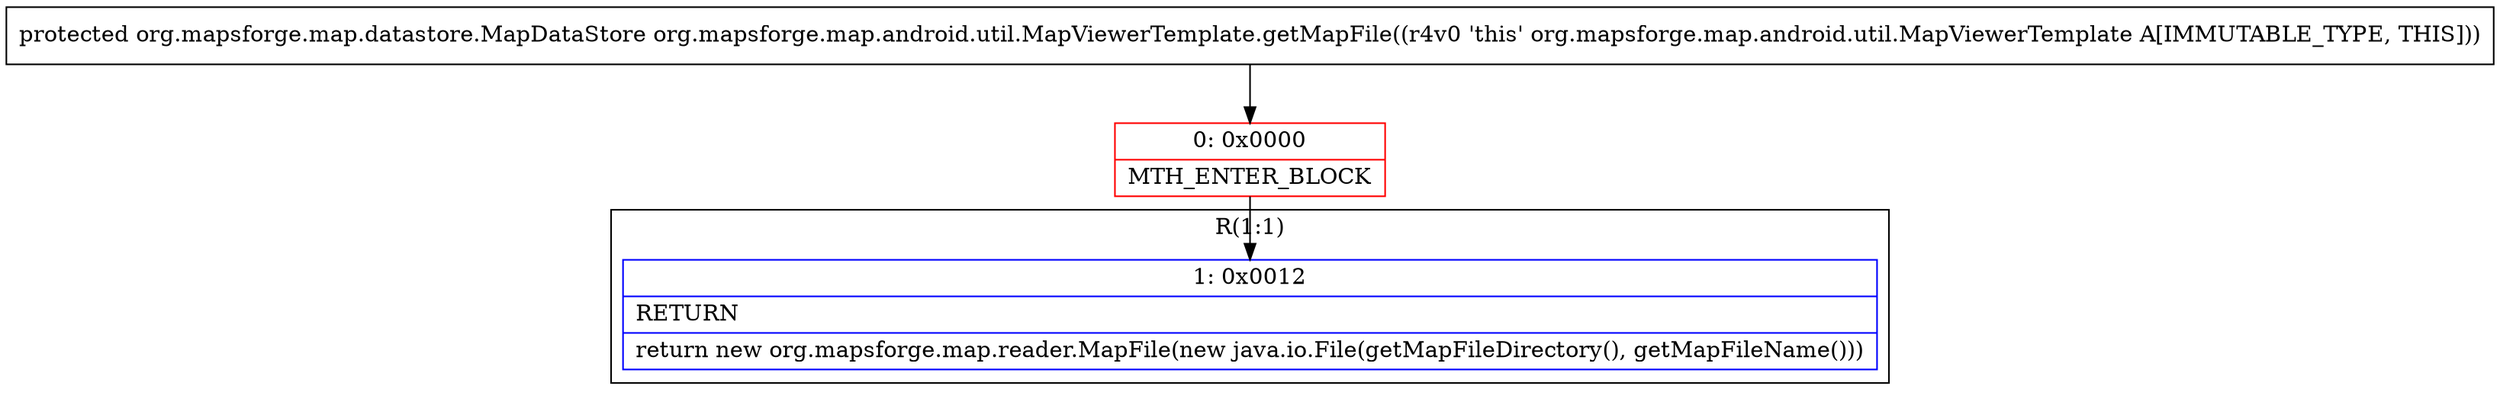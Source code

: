 digraph "CFG fororg.mapsforge.map.android.util.MapViewerTemplate.getMapFile()Lorg\/mapsforge\/map\/datastore\/MapDataStore;" {
subgraph cluster_Region_1749590209 {
label = "R(1:1)";
node [shape=record,color=blue];
Node_1 [shape=record,label="{1\:\ 0x0012|RETURN\l|return new org.mapsforge.map.reader.MapFile(new java.io.File(getMapFileDirectory(), getMapFileName()))\l}"];
}
Node_0 [shape=record,color=red,label="{0\:\ 0x0000|MTH_ENTER_BLOCK\l}"];
MethodNode[shape=record,label="{protected org.mapsforge.map.datastore.MapDataStore org.mapsforge.map.android.util.MapViewerTemplate.getMapFile((r4v0 'this' org.mapsforge.map.android.util.MapViewerTemplate A[IMMUTABLE_TYPE, THIS])) }"];
MethodNode -> Node_0;
Node_0 -> Node_1;
}

